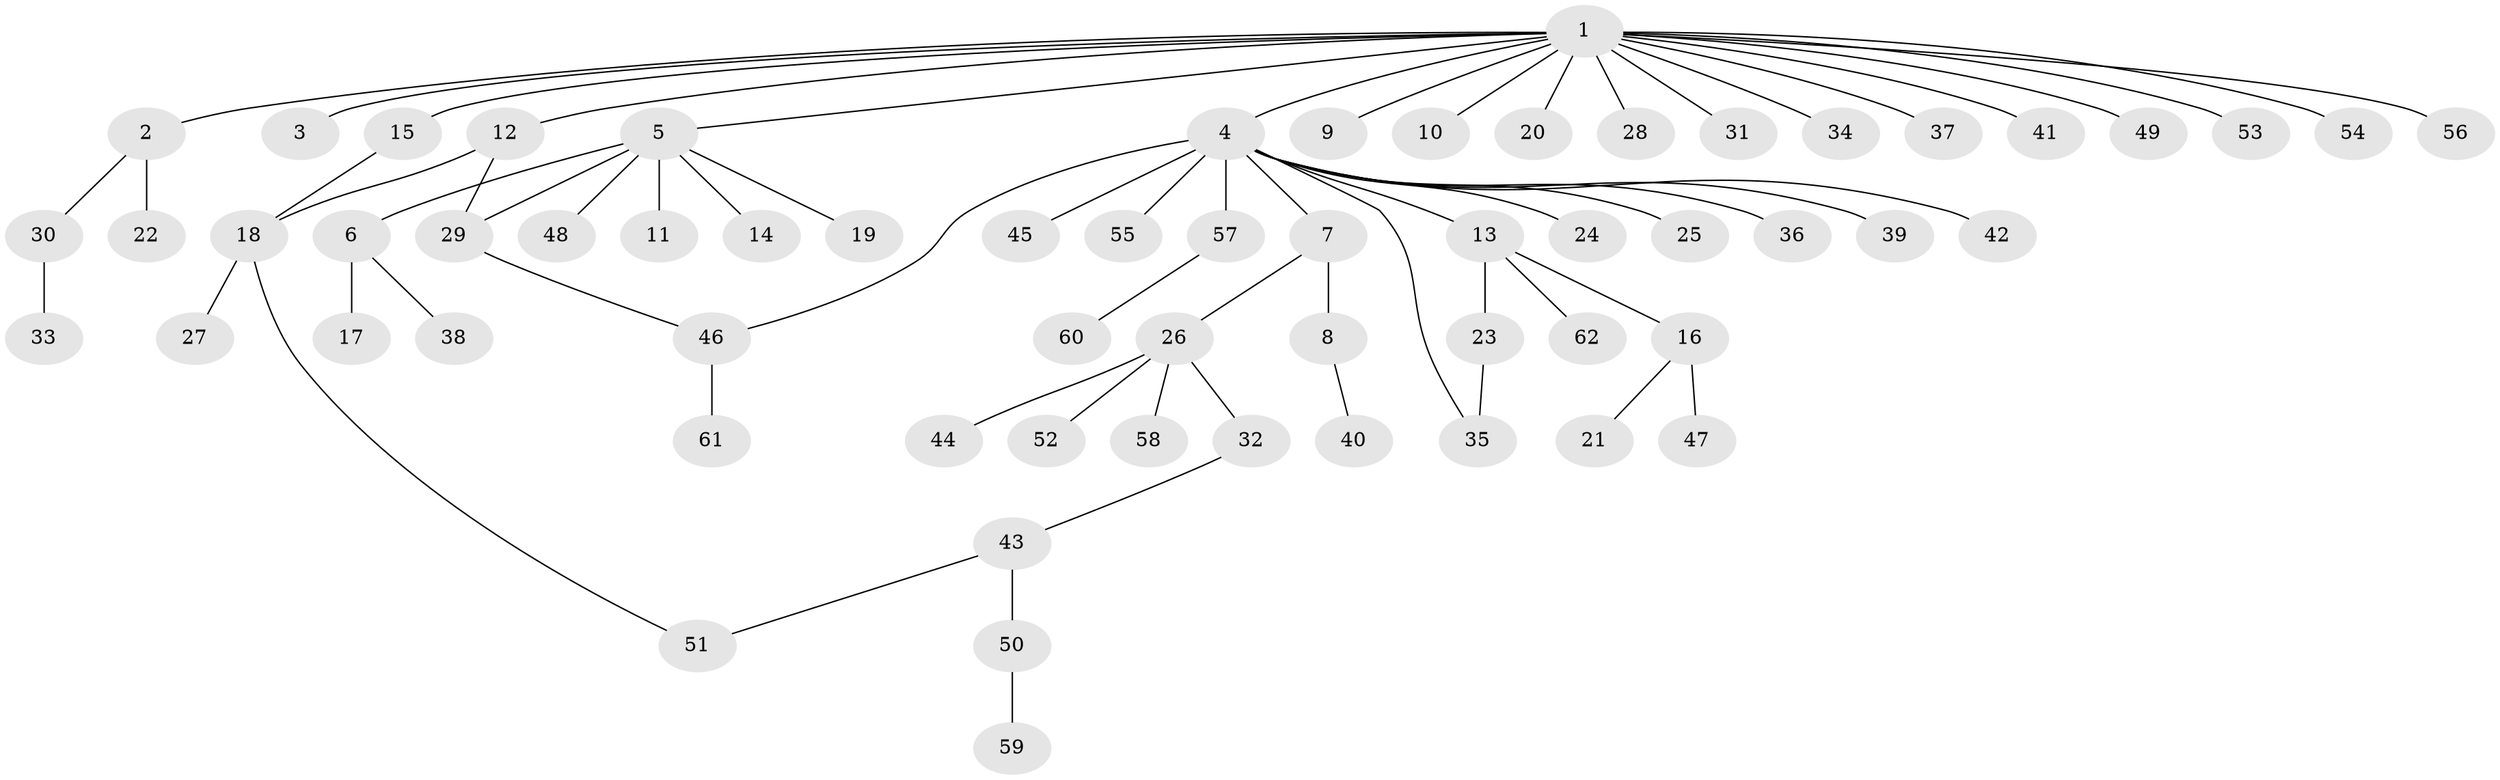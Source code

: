 // coarse degree distribution, {6: 0.022222222222222223, 1: 0.6444444444444445, 2: 0.15555555555555556, 3: 0.08888888888888889, 4: 0.044444444444444446, 12: 0.022222222222222223, 17: 0.022222222222222223}
// Generated by graph-tools (version 1.1) at 2025/36/03/04/25 23:36:58]
// undirected, 62 vertices, 66 edges
graph export_dot {
  node [color=gray90,style=filled];
  1;
  2;
  3;
  4;
  5;
  6;
  7;
  8;
  9;
  10;
  11;
  12;
  13;
  14;
  15;
  16;
  17;
  18;
  19;
  20;
  21;
  22;
  23;
  24;
  25;
  26;
  27;
  28;
  29;
  30;
  31;
  32;
  33;
  34;
  35;
  36;
  37;
  38;
  39;
  40;
  41;
  42;
  43;
  44;
  45;
  46;
  47;
  48;
  49;
  50;
  51;
  52;
  53;
  54;
  55;
  56;
  57;
  58;
  59;
  60;
  61;
  62;
  1 -- 2;
  1 -- 3;
  1 -- 4;
  1 -- 5;
  1 -- 9;
  1 -- 10;
  1 -- 12;
  1 -- 15;
  1 -- 20;
  1 -- 28;
  1 -- 31;
  1 -- 34;
  1 -- 37;
  1 -- 41;
  1 -- 49;
  1 -- 53;
  1 -- 54;
  1 -- 56;
  2 -- 22;
  2 -- 30;
  4 -- 7;
  4 -- 13;
  4 -- 24;
  4 -- 25;
  4 -- 35;
  4 -- 36;
  4 -- 39;
  4 -- 42;
  4 -- 45;
  4 -- 46;
  4 -- 55;
  4 -- 57;
  5 -- 6;
  5 -- 11;
  5 -- 14;
  5 -- 19;
  5 -- 29;
  5 -- 48;
  6 -- 17;
  6 -- 38;
  7 -- 8;
  7 -- 26;
  8 -- 40;
  12 -- 18;
  12 -- 29;
  13 -- 16;
  13 -- 23;
  13 -- 62;
  15 -- 18;
  16 -- 21;
  16 -- 47;
  18 -- 27;
  18 -- 51;
  23 -- 35;
  26 -- 32;
  26 -- 44;
  26 -- 52;
  26 -- 58;
  29 -- 46;
  30 -- 33;
  32 -- 43;
  43 -- 50;
  43 -- 51;
  46 -- 61;
  50 -- 59;
  57 -- 60;
}
